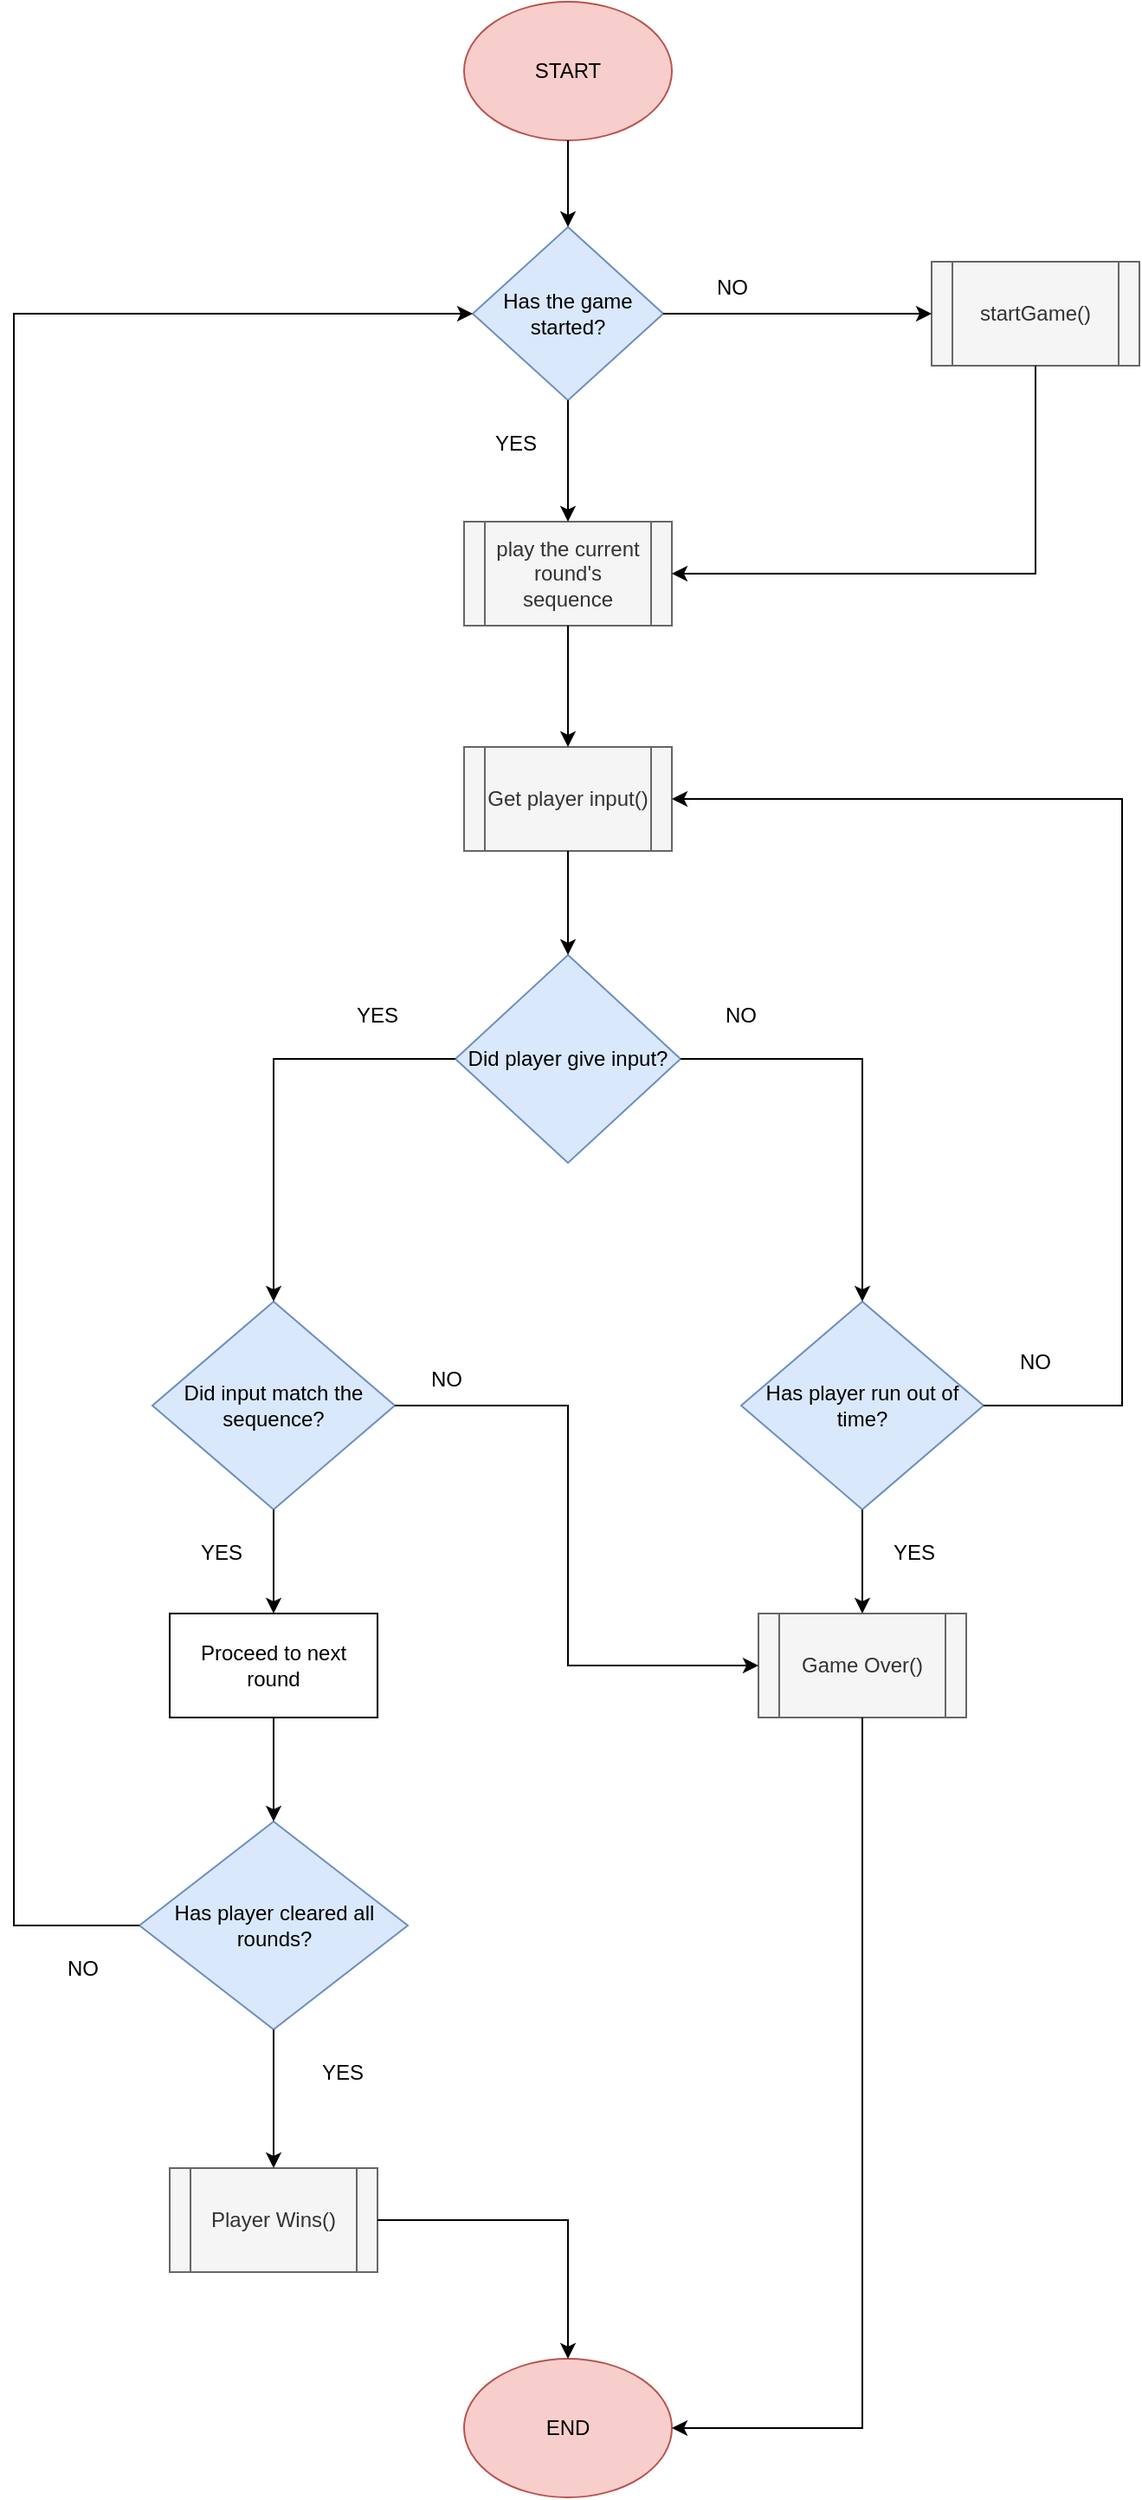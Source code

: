 <mxfile version="20.1.1" type="device"><diagram id="dH20uQSJojm1jdTOK4Nl" name="Page-1"><mxGraphModel dx="1251" dy="706" grid="1" gridSize="10" guides="1" tooltips="1" connect="1" arrows="1" fold="1" page="1" pageScale="1" pageWidth="850" pageHeight="1100" background="none" math="0" shadow="0"><root><mxCell id="0"/><mxCell id="1" parent="0"/><mxCell id="GdKkpgKGDO2eo542P7f8-1" value="START" style="ellipse;whiteSpace=wrap;html=1;fillColor=#f8cecc;strokeColor=#b85450;" vertex="1" parent="1"><mxGeometry x="340" y="10" width="120" height="80" as="geometry"/></mxCell><mxCell id="GdKkpgKGDO2eo542P7f8-2" value="Has the game started?" style="rhombus;whiteSpace=wrap;html=1;fillColor=#dae8fc;strokeColor=#6c8ebf;" vertex="1" parent="1"><mxGeometry x="345" y="140" width="110" height="100" as="geometry"/></mxCell><mxCell id="GdKkpgKGDO2eo542P7f8-3" value="startGame()" style="shape=process;whiteSpace=wrap;html=1;backgroundOutline=1;fillColor=#f5f5f5;fontColor=#333333;strokeColor=#666666;" vertex="1" parent="1"><mxGeometry x="610" y="160" width="120" height="60" as="geometry"/></mxCell><mxCell id="GdKkpgKGDO2eo542P7f8-4" value="play the current round's sequence" style="shape=process;whiteSpace=wrap;html=1;backgroundOutline=1;fillColor=#f5f5f5;fontColor=#333333;strokeColor=#666666;" vertex="1" parent="1"><mxGeometry x="340" y="310" width="120" height="60" as="geometry"/></mxCell><mxCell id="GdKkpgKGDO2eo542P7f8-5" value="Get player input()" style="shape=process;whiteSpace=wrap;html=1;backgroundOutline=1;fillColor=#f5f5f5;fontColor=#333333;strokeColor=#666666;" vertex="1" parent="1"><mxGeometry x="340" y="440" width="120" height="60" as="geometry"/></mxCell><mxCell id="GdKkpgKGDO2eo542P7f8-6" value="Did player give input?" style="rhombus;whiteSpace=wrap;html=1;fillColor=#dae8fc;strokeColor=#6c8ebf;" vertex="1" parent="1"><mxGeometry x="335" y="560" width="130" height="120" as="geometry"/></mxCell><mxCell id="GdKkpgKGDO2eo542P7f8-7" value="Did input match the sequence?" style="rhombus;whiteSpace=wrap;html=1;fillColor=#dae8fc;strokeColor=#6c8ebf;" vertex="1" parent="1"><mxGeometry x="160" y="760" width="140" height="120" as="geometry"/></mxCell><mxCell id="GdKkpgKGDO2eo542P7f8-8" value="Has player run out of time?" style="rhombus;whiteSpace=wrap;html=1;fillColor=#dae8fc;strokeColor=#6c8ebf;" vertex="1" parent="1"><mxGeometry x="500" y="760" width="140" height="120" as="geometry"/></mxCell><mxCell id="GdKkpgKGDO2eo542P7f8-9" value="Proceed to next round" style="rounded=0;whiteSpace=wrap;html=1;" vertex="1" parent="1"><mxGeometry x="170" y="940" width="120" height="60" as="geometry"/></mxCell><mxCell id="GdKkpgKGDO2eo542P7f8-10" value="Game Over()" style="shape=process;whiteSpace=wrap;html=1;backgroundOutline=1;fillColor=#f5f5f5;fontColor=#333333;strokeColor=#666666;" vertex="1" parent="1"><mxGeometry x="510" y="940" width="120" height="60" as="geometry"/></mxCell><mxCell id="GdKkpgKGDO2eo542P7f8-11" value="Has player cleared all rounds?" style="rhombus;whiteSpace=wrap;html=1;fillColor=#dae8fc;strokeColor=#6c8ebf;" vertex="1" parent="1"><mxGeometry x="152.5" y="1060" width="155" height="120" as="geometry"/></mxCell><mxCell id="GdKkpgKGDO2eo542P7f8-12" value="Player Wins()" style="shape=process;whiteSpace=wrap;html=1;backgroundOutline=1;fillColor=#f5f5f5;fontColor=#333333;strokeColor=#666666;" vertex="1" parent="1"><mxGeometry x="170" y="1260" width="120" height="60" as="geometry"/></mxCell><mxCell id="GdKkpgKGDO2eo542P7f8-13" value="END" style="ellipse;whiteSpace=wrap;html=1;fillColor=#f8cecc;strokeColor=#b85450;gradientColor=none;" vertex="1" parent="1"><mxGeometry x="340" y="1370" width="120" height="80" as="geometry"/></mxCell><mxCell id="GdKkpgKGDO2eo542P7f8-14" value="" style="endArrow=classic;html=1;rounded=0;exitX=0.5;exitY=1;exitDx=0;exitDy=0;entryX=0.5;entryY=0;entryDx=0;entryDy=0;" edge="1" parent="1" source="GdKkpgKGDO2eo542P7f8-1" target="GdKkpgKGDO2eo542P7f8-2"><mxGeometry width="50" height="50" relative="1" as="geometry"><mxPoint x="400" y="210" as="sourcePoint"/><mxPoint x="450" y="160" as="targetPoint"/></mxGeometry></mxCell><mxCell id="GdKkpgKGDO2eo542P7f8-15" value="" style="endArrow=classic;html=1;rounded=0;exitX=1;exitY=0.5;exitDx=0;exitDy=0;" edge="1" parent="1" source="GdKkpgKGDO2eo542P7f8-2" target="GdKkpgKGDO2eo542P7f8-3"><mxGeometry width="50" height="50" relative="1" as="geometry"><mxPoint x="460" y="190" as="sourcePoint"/><mxPoint x="450" y="160" as="targetPoint"/></mxGeometry></mxCell><mxCell id="GdKkpgKGDO2eo542P7f8-16" value="" style="endArrow=classic;html=1;rounded=0;exitX=0.5;exitY=1;exitDx=0;exitDy=0;entryX=0.5;entryY=0;entryDx=0;entryDy=0;" edge="1" parent="1" source="GdKkpgKGDO2eo542P7f8-2" target="GdKkpgKGDO2eo542P7f8-4"><mxGeometry width="50" height="50" relative="1" as="geometry"><mxPoint x="400" y="300" as="sourcePoint"/><mxPoint x="450" y="250" as="targetPoint"/></mxGeometry></mxCell><mxCell id="GdKkpgKGDO2eo542P7f8-17" value="" style="endArrow=classic;html=1;rounded=0;exitX=0.5;exitY=1;exitDx=0;exitDy=0;" edge="1" parent="1" source="GdKkpgKGDO2eo542P7f8-3"><mxGeometry width="50" height="50" relative="1" as="geometry"><mxPoint x="400" y="300" as="sourcePoint"/><mxPoint x="460" y="340" as="targetPoint"/><Array as="points"><mxPoint x="670" y="340"/></Array></mxGeometry></mxCell><mxCell id="GdKkpgKGDO2eo542P7f8-19" value="" style="endArrow=classic;html=1;rounded=0;exitX=0.5;exitY=1;exitDx=0;exitDy=0;entryX=0.5;entryY=0;entryDx=0;entryDy=0;" edge="1" parent="1" source="GdKkpgKGDO2eo542P7f8-4" target="GdKkpgKGDO2eo542P7f8-5"><mxGeometry width="50" height="50" relative="1" as="geometry"><mxPoint x="400" y="480" as="sourcePoint"/><mxPoint x="450" y="430" as="targetPoint"/></mxGeometry></mxCell><mxCell id="GdKkpgKGDO2eo542P7f8-20" value="" style="endArrow=classic;html=1;rounded=0;exitX=0.5;exitY=1;exitDx=0;exitDy=0;" edge="1" parent="1" source="GdKkpgKGDO2eo542P7f8-8" target="GdKkpgKGDO2eo542P7f8-10"><mxGeometry width="50" height="50" relative="1" as="geometry"><mxPoint x="400" y="480" as="sourcePoint"/><mxPoint x="450" y="430" as="targetPoint"/></mxGeometry></mxCell><mxCell id="GdKkpgKGDO2eo542P7f8-21" value="" style="endArrow=classic;html=1;rounded=0;exitX=0.5;exitY=1;exitDx=0;exitDy=0;entryX=0.5;entryY=0;entryDx=0;entryDy=0;" edge="1" parent="1" source="GdKkpgKGDO2eo542P7f8-7" target="GdKkpgKGDO2eo542P7f8-9"><mxGeometry width="50" height="50" relative="1" as="geometry"><mxPoint x="400" y="480" as="sourcePoint"/><mxPoint x="450" y="430" as="targetPoint"/></mxGeometry></mxCell><mxCell id="GdKkpgKGDO2eo542P7f8-22" value="" style="endArrow=classic;html=1;rounded=0;exitX=0;exitY=0.5;exitDx=0;exitDy=0;entryX=0.5;entryY=0;entryDx=0;entryDy=0;" edge="1" parent="1" source="GdKkpgKGDO2eo542P7f8-6" target="GdKkpgKGDO2eo542P7f8-7"><mxGeometry width="50" height="50" relative="1" as="geometry"><mxPoint x="400" y="480" as="sourcePoint"/><mxPoint x="450" y="430" as="targetPoint"/><Array as="points"><mxPoint x="230" y="620"/></Array></mxGeometry></mxCell><mxCell id="GdKkpgKGDO2eo542P7f8-23" value="" style="endArrow=classic;html=1;rounded=0;exitX=1;exitY=0.5;exitDx=0;exitDy=0;entryX=0.5;entryY=0;entryDx=0;entryDy=0;" edge="1" parent="1" source="GdKkpgKGDO2eo542P7f8-6" target="GdKkpgKGDO2eo542P7f8-8"><mxGeometry width="50" height="50" relative="1" as="geometry"><mxPoint x="400" y="480" as="sourcePoint"/><mxPoint x="450" y="430" as="targetPoint"/><Array as="points"><mxPoint x="570" y="620"/></Array></mxGeometry></mxCell><mxCell id="GdKkpgKGDO2eo542P7f8-24" value="" style="endArrow=classic;html=1;rounded=0;exitX=0.5;exitY=1;exitDx=0;exitDy=0;" edge="1" parent="1" source="GdKkpgKGDO2eo542P7f8-5" target="GdKkpgKGDO2eo542P7f8-6"><mxGeometry width="50" height="50" relative="1" as="geometry"><mxPoint x="400" y="480" as="sourcePoint"/><mxPoint x="450" y="430" as="targetPoint"/></mxGeometry></mxCell><mxCell id="GdKkpgKGDO2eo542P7f8-25" value="" style="endArrow=classic;html=1;rounded=0;exitX=0.5;exitY=1;exitDx=0;exitDy=0;entryX=0.5;entryY=0;entryDx=0;entryDy=0;" edge="1" parent="1" source="GdKkpgKGDO2eo542P7f8-9" target="GdKkpgKGDO2eo542P7f8-11"><mxGeometry width="50" height="50" relative="1" as="geometry"><mxPoint x="400" y="1030" as="sourcePoint"/><mxPoint x="450" y="980" as="targetPoint"/></mxGeometry></mxCell><mxCell id="GdKkpgKGDO2eo542P7f8-26" value="" style="endArrow=classic;html=1;rounded=0;exitX=1;exitY=0.5;exitDx=0;exitDy=0;entryX=0;entryY=0.5;entryDx=0;entryDy=0;" edge="1" parent="1" source="GdKkpgKGDO2eo542P7f8-7" target="GdKkpgKGDO2eo542P7f8-10"><mxGeometry width="50" height="50" relative="1" as="geometry"><mxPoint x="400" y="1120" as="sourcePoint"/><mxPoint x="450" y="1070" as="targetPoint"/><Array as="points"><mxPoint x="400" y="820"/><mxPoint x="400" y="970"/></Array></mxGeometry></mxCell><mxCell id="GdKkpgKGDO2eo542P7f8-27" value="" style="endArrow=classic;html=1;rounded=0;exitX=0.5;exitY=1;exitDx=0;exitDy=0;entryX=0.5;entryY=0;entryDx=0;entryDy=0;" edge="1" parent="1" source="GdKkpgKGDO2eo542P7f8-11" target="GdKkpgKGDO2eo542P7f8-12"><mxGeometry width="50" height="50" relative="1" as="geometry"><mxPoint x="400" y="1280" as="sourcePoint"/><mxPoint x="450" y="1230" as="targetPoint"/></mxGeometry></mxCell><mxCell id="GdKkpgKGDO2eo542P7f8-28" value="" style="endArrow=classic;html=1;rounded=0;exitX=1;exitY=0.5;exitDx=0;exitDy=0;entryX=0.5;entryY=0;entryDx=0;entryDy=0;" edge="1" parent="1" source="GdKkpgKGDO2eo542P7f8-12" target="GdKkpgKGDO2eo542P7f8-13"><mxGeometry width="50" height="50" relative="1" as="geometry"><mxPoint x="400" y="1280" as="sourcePoint"/><mxPoint x="450" y="1230" as="targetPoint"/><Array as="points"><mxPoint x="400" y="1290"/></Array></mxGeometry></mxCell><mxCell id="GdKkpgKGDO2eo542P7f8-29" value="" style="endArrow=classic;html=1;rounded=0;exitX=0.5;exitY=1;exitDx=0;exitDy=0;entryX=1;entryY=0.5;entryDx=0;entryDy=0;" edge="1" parent="1" source="GdKkpgKGDO2eo542P7f8-10" target="GdKkpgKGDO2eo542P7f8-13"><mxGeometry width="50" height="50" relative="1" as="geometry"><mxPoint x="400" y="1280" as="sourcePoint"/><mxPoint x="450" y="1230" as="targetPoint"/><Array as="points"><mxPoint x="570" y="1410"/></Array></mxGeometry></mxCell><mxCell id="GdKkpgKGDO2eo542P7f8-30" value="" style="endArrow=classic;html=1;rounded=0;entryX=0;entryY=0.5;entryDx=0;entryDy=0;exitX=0;exitY=0.5;exitDx=0;exitDy=0;" edge="1" parent="1" source="GdKkpgKGDO2eo542P7f8-11" target="GdKkpgKGDO2eo542P7f8-2"><mxGeometry width="50" height="50" relative="1" as="geometry"><mxPoint x="150" y="1120" as="sourcePoint"/><mxPoint x="90" y="790" as="targetPoint"/><Array as="points"><mxPoint x="80" y="1120"/><mxPoint x="80" y="190"/></Array></mxGeometry></mxCell><mxCell id="GdKkpgKGDO2eo542P7f8-31" value="NO" style="text;html=1;strokeColor=none;fillColor=none;align=center;verticalAlign=middle;whiteSpace=wrap;rounded=0;" vertex="1" parent="1"><mxGeometry x="465" y="160" width="60" height="30" as="geometry"/></mxCell><mxCell id="GdKkpgKGDO2eo542P7f8-32" value="YES" style="text;html=1;strokeColor=none;fillColor=none;align=center;verticalAlign=middle;whiteSpace=wrap;rounded=0;" vertex="1" parent="1"><mxGeometry x="340" y="250" width="60" height="30" as="geometry"/></mxCell><mxCell id="GdKkpgKGDO2eo542P7f8-33" value="NO" style="text;html=1;strokeColor=none;fillColor=none;align=center;verticalAlign=middle;whiteSpace=wrap;rounded=0;" vertex="1" parent="1"><mxGeometry x="470" y="580" width="60" height="30" as="geometry"/></mxCell><mxCell id="GdKkpgKGDO2eo542P7f8-34" value="YES" style="text;html=1;strokeColor=none;fillColor=none;align=center;verticalAlign=middle;whiteSpace=wrap;rounded=0;" vertex="1" parent="1"><mxGeometry x="260" y="580" width="60" height="30" as="geometry"/></mxCell><mxCell id="GdKkpgKGDO2eo542P7f8-35" value="NO" style="text;html=1;strokeColor=none;fillColor=none;align=center;verticalAlign=middle;whiteSpace=wrap;rounded=0;" vertex="1" parent="1"><mxGeometry x="300" y="790" width="60" height="30" as="geometry"/></mxCell><mxCell id="GdKkpgKGDO2eo542P7f8-36" value="YES" style="text;html=1;strokeColor=none;fillColor=none;align=center;verticalAlign=middle;whiteSpace=wrap;rounded=0;" vertex="1" parent="1"><mxGeometry x="170" y="890" width="60" height="30" as="geometry"/></mxCell><mxCell id="GdKkpgKGDO2eo542P7f8-37" value="YES" style="text;html=1;strokeColor=none;fillColor=none;align=center;verticalAlign=middle;whiteSpace=wrap;rounded=0;" vertex="1" parent="1"><mxGeometry x="570" y="890" width="60" height="30" as="geometry"/></mxCell><mxCell id="GdKkpgKGDO2eo542P7f8-38" value="" style="endArrow=classic;html=1;rounded=0;exitX=1;exitY=0.5;exitDx=0;exitDy=0;entryX=1;entryY=0.5;entryDx=0;entryDy=0;" edge="1" parent="1" source="GdKkpgKGDO2eo542P7f8-8" target="GdKkpgKGDO2eo542P7f8-5"><mxGeometry width="50" height="50" relative="1" as="geometry"><mxPoint x="340" y="770" as="sourcePoint"/><mxPoint x="720" y="650" as="targetPoint"/><Array as="points"><mxPoint x="720" y="820"/><mxPoint x="720" y="470"/></Array></mxGeometry></mxCell><mxCell id="GdKkpgKGDO2eo542P7f8-39" value="NO" style="text;html=1;strokeColor=none;fillColor=none;align=center;verticalAlign=middle;whiteSpace=wrap;rounded=0;" vertex="1" parent="1"><mxGeometry x="640" y="780" width="60" height="30" as="geometry"/></mxCell><mxCell id="GdKkpgKGDO2eo542P7f8-40" value="YES" style="text;html=1;strokeColor=none;fillColor=none;align=center;verticalAlign=middle;whiteSpace=wrap;rounded=0;" vertex="1" parent="1"><mxGeometry x="240" y="1190" width="60" height="30" as="geometry"/></mxCell><mxCell id="GdKkpgKGDO2eo542P7f8-41" value="NO" style="text;html=1;strokeColor=none;fillColor=none;align=center;verticalAlign=middle;whiteSpace=wrap;rounded=0;" vertex="1" parent="1"><mxGeometry x="90" y="1130" width="60" height="30" as="geometry"/></mxCell></root></mxGraphModel></diagram></mxfile>